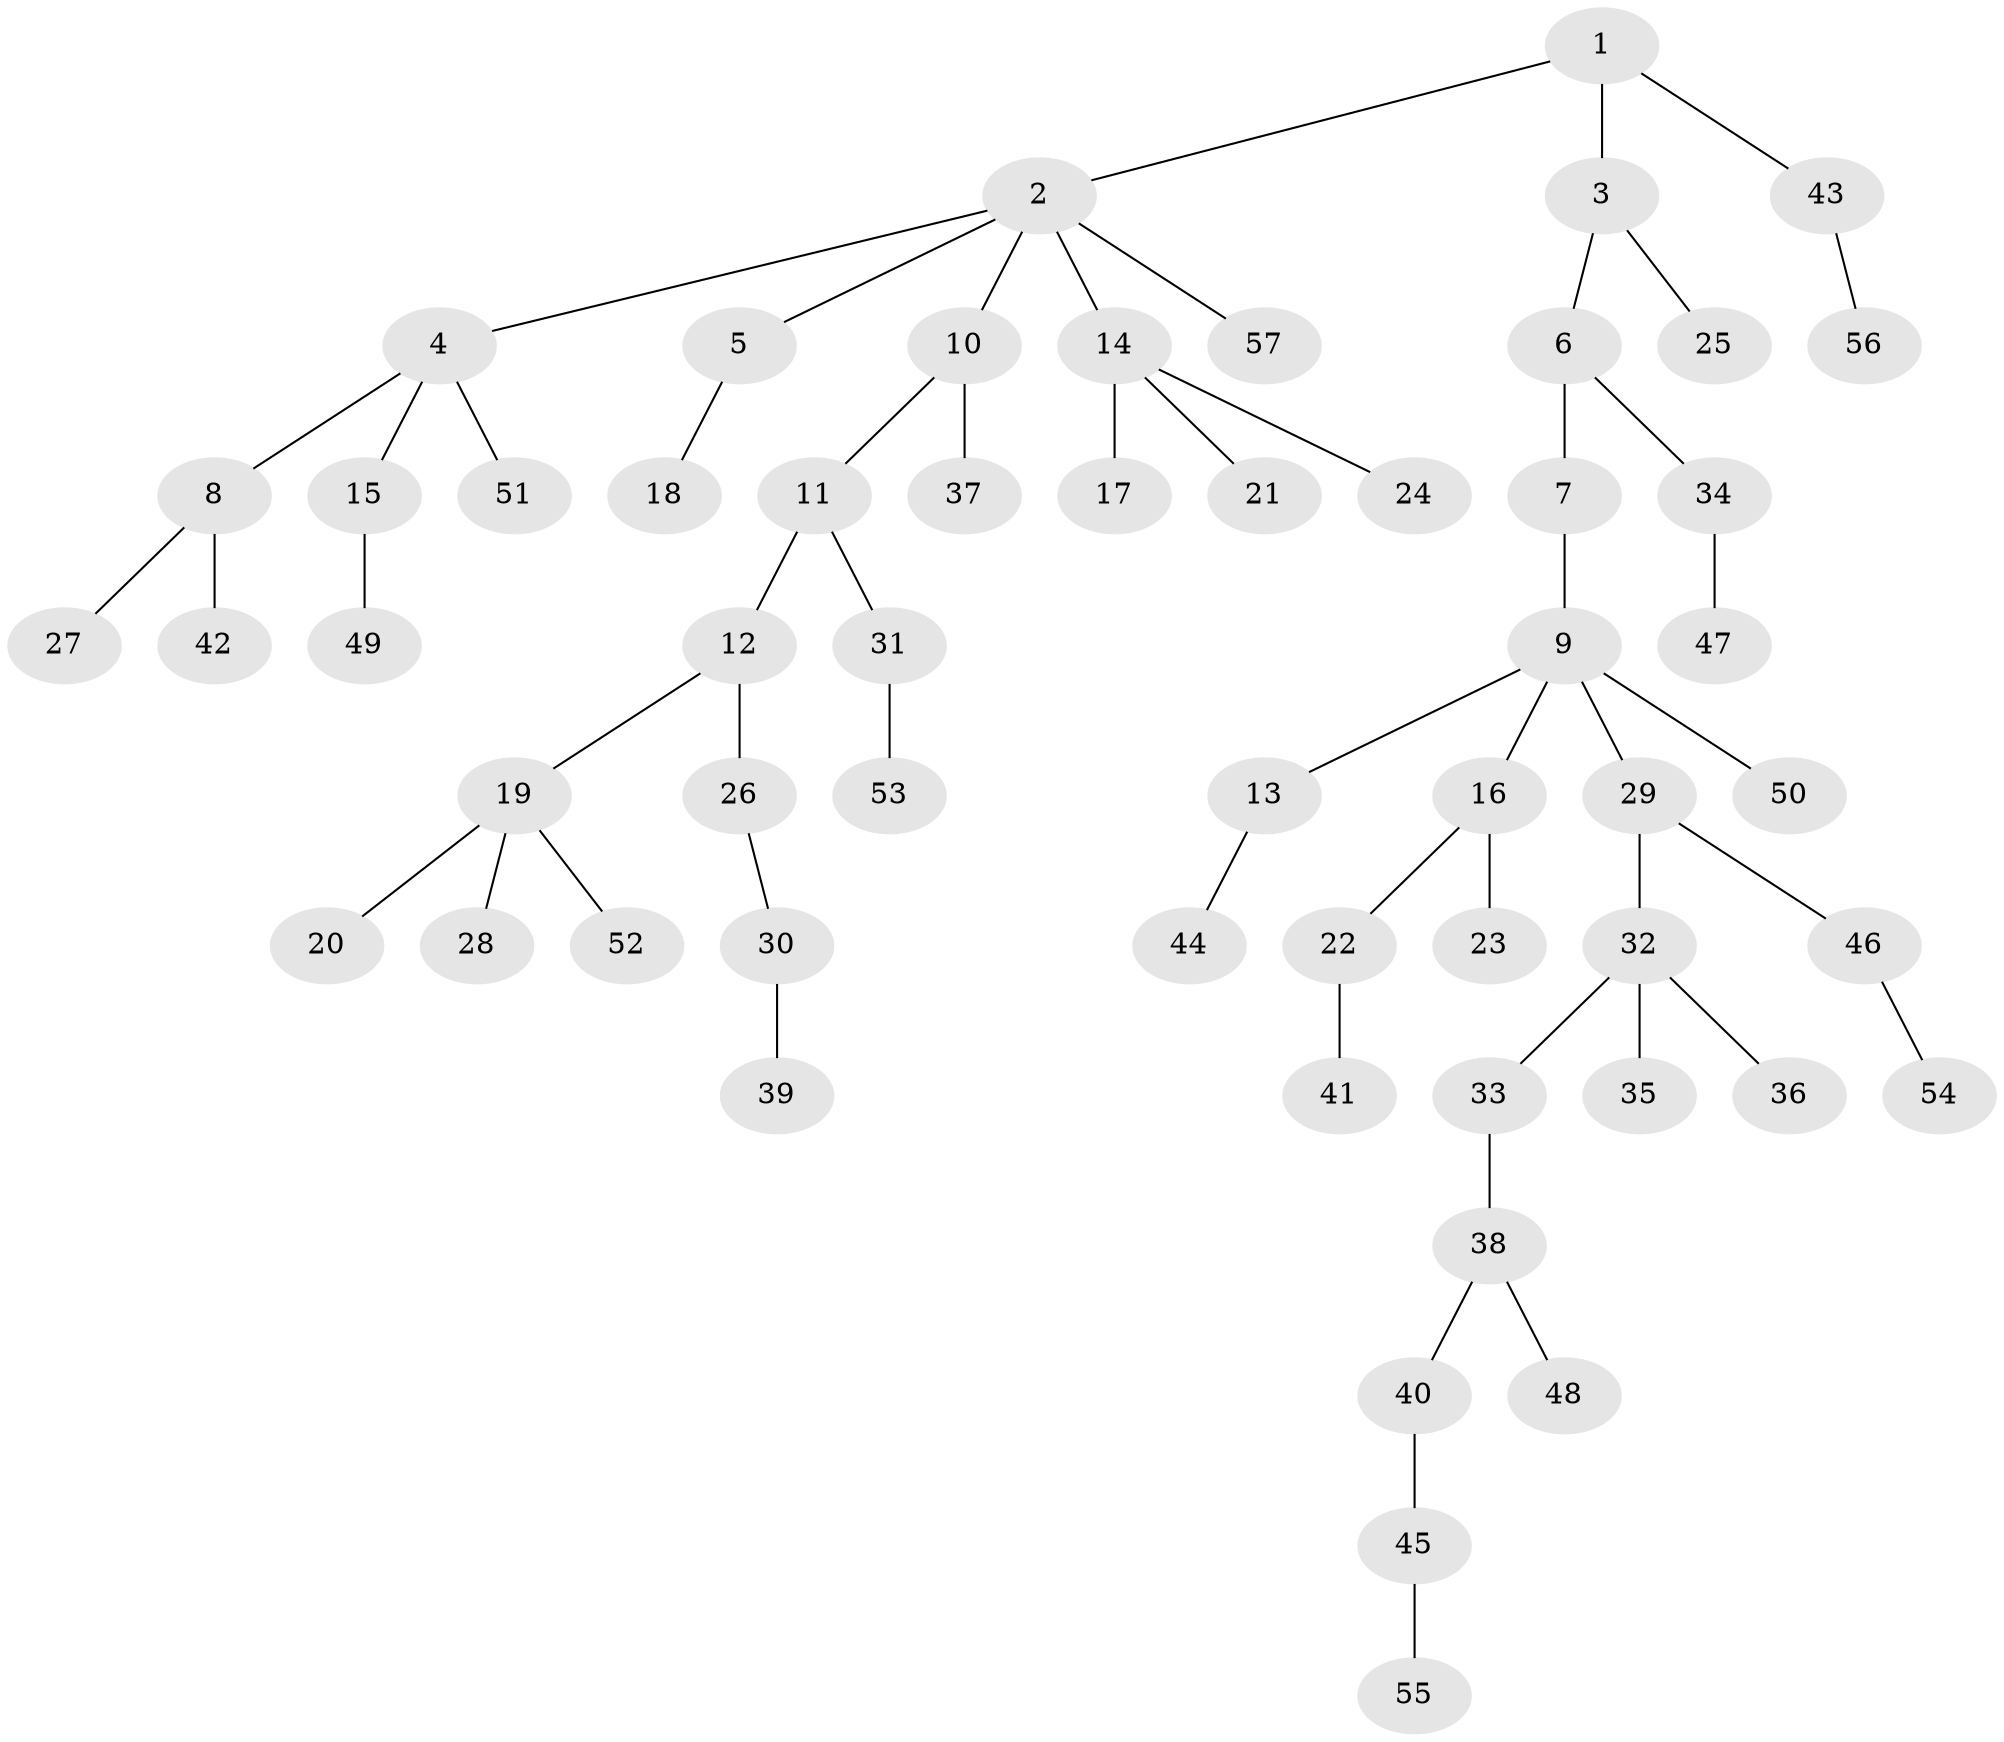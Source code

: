 // Generated by graph-tools (version 1.1) at 2025/26/03/09/25 03:26:29]
// undirected, 57 vertices, 56 edges
graph export_dot {
graph [start="1"]
  node [color=gray90,style=filled];
  1;
  2;
  3;
  4;
  5;
  6;
  7;
  8;
  9;
  10;
  11;
  12;
  13;
  14;
  15;
  16;
  17;
  18;
  19;
  20;
  21;
  22;
  23;
  24;
  25;
  26;
  27;
  28;
  29;
  30;
  31;
  32;
  33;
  34;
  35;
  36;
  37;
  38;
  39;
  40;
  41;
  42;
  43;
  44;
  45;
  46;
  47;
  48;
  49;
  50;
  51;
  52;
  53;
  54;
  55;
  56;
  57;
  1 -- 2;
  1 -- 3;
  1 -- 43;
  2 -- 4;
  2 -- 5;
  2 -- 10;
  2 -- 14;
  2 -- 57;
  3 -- 6;
  3 -- 25;
  4 -- 8;
  4 -- 15;
  4 -- 51;
  5 -- 18;
  6 -- 7;
  6 -- 34;
  7 -- 9;
  8 -- 27;
  8 -- 42;
  9 -- 13;
  9 -- 16;
  9 -- 29;
  9 -- 50;
  10 -- 11;
  10 -- 37;
  11 -- 12;
  11 -- 31;
  12 -- 19;
  12 -- 26;
  13 -- 44;
  14 -- 17;
  14 -- 21;
  14 -- 24;
  15 -- 49;
  16 -- 22;
  16 -- 23;
  19 -- 20;
  19 -- 28;
  19 -- 52;
  22 -- 41;
  26 -- 30;
  29 -- 32;
  29 -- 46;
  30 -- 39;
  31 -- 53;
  32 -- 33;
  32 -- 35;
  32 -- 36;
  33 -- 38;
  34 -- 47;
  38 -- 40;
  38 -- 48;
  40 -- 45;
  43 -- 56;
  45 -- 55;
  46 -- 54;
}
